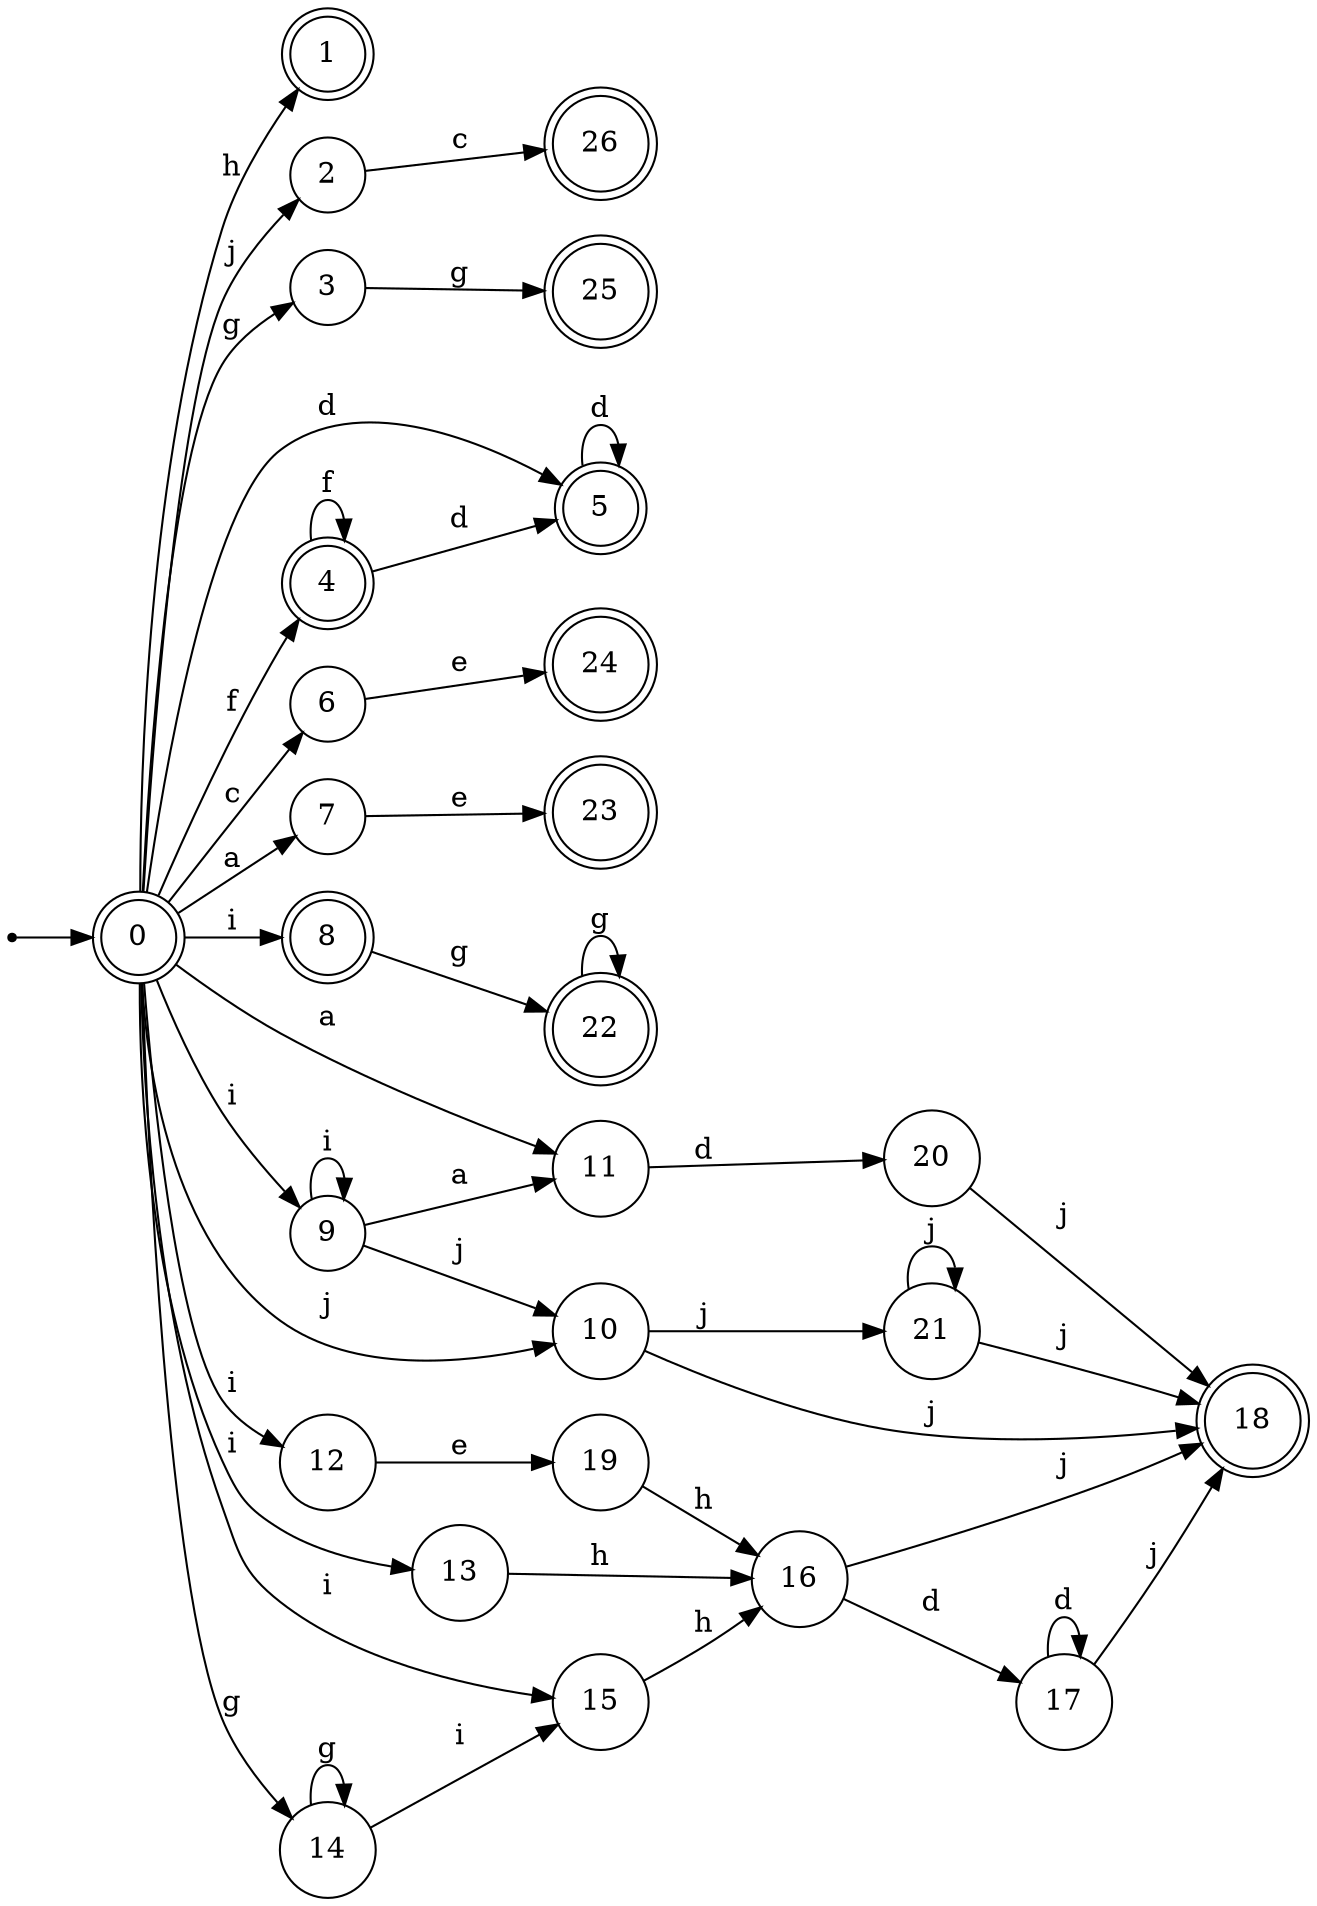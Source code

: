digraph finite_state_machine {
rankdir=LR;
size="20,20";
node [shape = point]; "dummy0"
node [shape = doublecircle]; "0";"dummy0" -> "0";
node [shape = doublecircle]; "1";node [shape = circle]; "2";
node [shape = circle]; "3";
node [shape = doublecircle]; "4";node [shape = doublecircle]; "5";node [shape = circle]; "6";
node [shape = circle]; "7";
node [shape = doublecircle]; "8";node [shape = circle]; "9";
node [shape = circle]; "10";
node [shape = circle]; "11";
node [shape = circle]; "12";
node [shape = circle]; "13";
node [shape = circle]; "14";
node [shape = circle]; "15";
node [shape = circle]; "16";
node [shape = circle]; "17";
node [shape = doublecircle]; "18";node [shape = circle]; "19";
node [shape = circle]; "20";
node [shape = circle]; "21";
node [shape = doublecircle]; "22";node [shape = doublecircle]; "23";node [shape = doublecircle]; "24";node [shape = doublecircle]; "25";node [shape = doublecircle]; "26";"0" -> "1" [label = "h"];
 "0" -> "2" [label = "j"];
 "0" -> "10" [label = "j"];
 "0" -> "3" [label = "g"];
 "0" -> "14" [label = "g"];
 "0" -> "4" [label = "f"];
 "0" -> "5" [label = "d"];
 "0" -> "6" [label = "c"];
 "0" -> "11" [label = "a"];
 "0" -> "7" [label = "a"];
 "0" -> "8" [label = "i"];
 "0" -> "9" [label = "i"];
 "0" -> "12" [label = "i"];
 "0" -> "13" [label = "i"];
 "0" -> "15" [label = "i"];
 "15" -> "16" [label = "h"];
 "16" -> "17" [label = "d"];
 "16" -> "18" [label = "j"];
 "17" -> "17" [label = "d"];
 "17" -> "18" [label = "j"];
 "14" -> "14" [label = "g"];
 "14" -> "15" [label = "i"];
 "13" -> "16" [label = "h"];
 "12" -> "19" [label = "e"];
 "19" -> "16" [label = "h"];
 "11" -> "20" [label = "d"];
 "20" -> "18" [label = "j"];
 "10" -> "18" [label = "j"];
 "10" -> "21" [label = "j"];
 "21" -> "18" [label = "j"];
 "21" -> "21" [label = "j"];
 "9" -> "9" [label = "i"];
 "9" -> "10" [label = "j"];
 "9" -> "11" [label = "a"];
 "8" -> "22" [label = "g"];
 "22" -> "22" [label = "g"];
 "7" -> "23" [label = "e"];
 "6" -> "24" [label = "e"];
 "5" -> "5" [label = "d"];
 "4" -> "4" [label = "f"];
 "4" -> "5" [label = "d"];
 "3" -> "25" [label = "g"];
 "2" -> "26" [label = "c"];
 }
